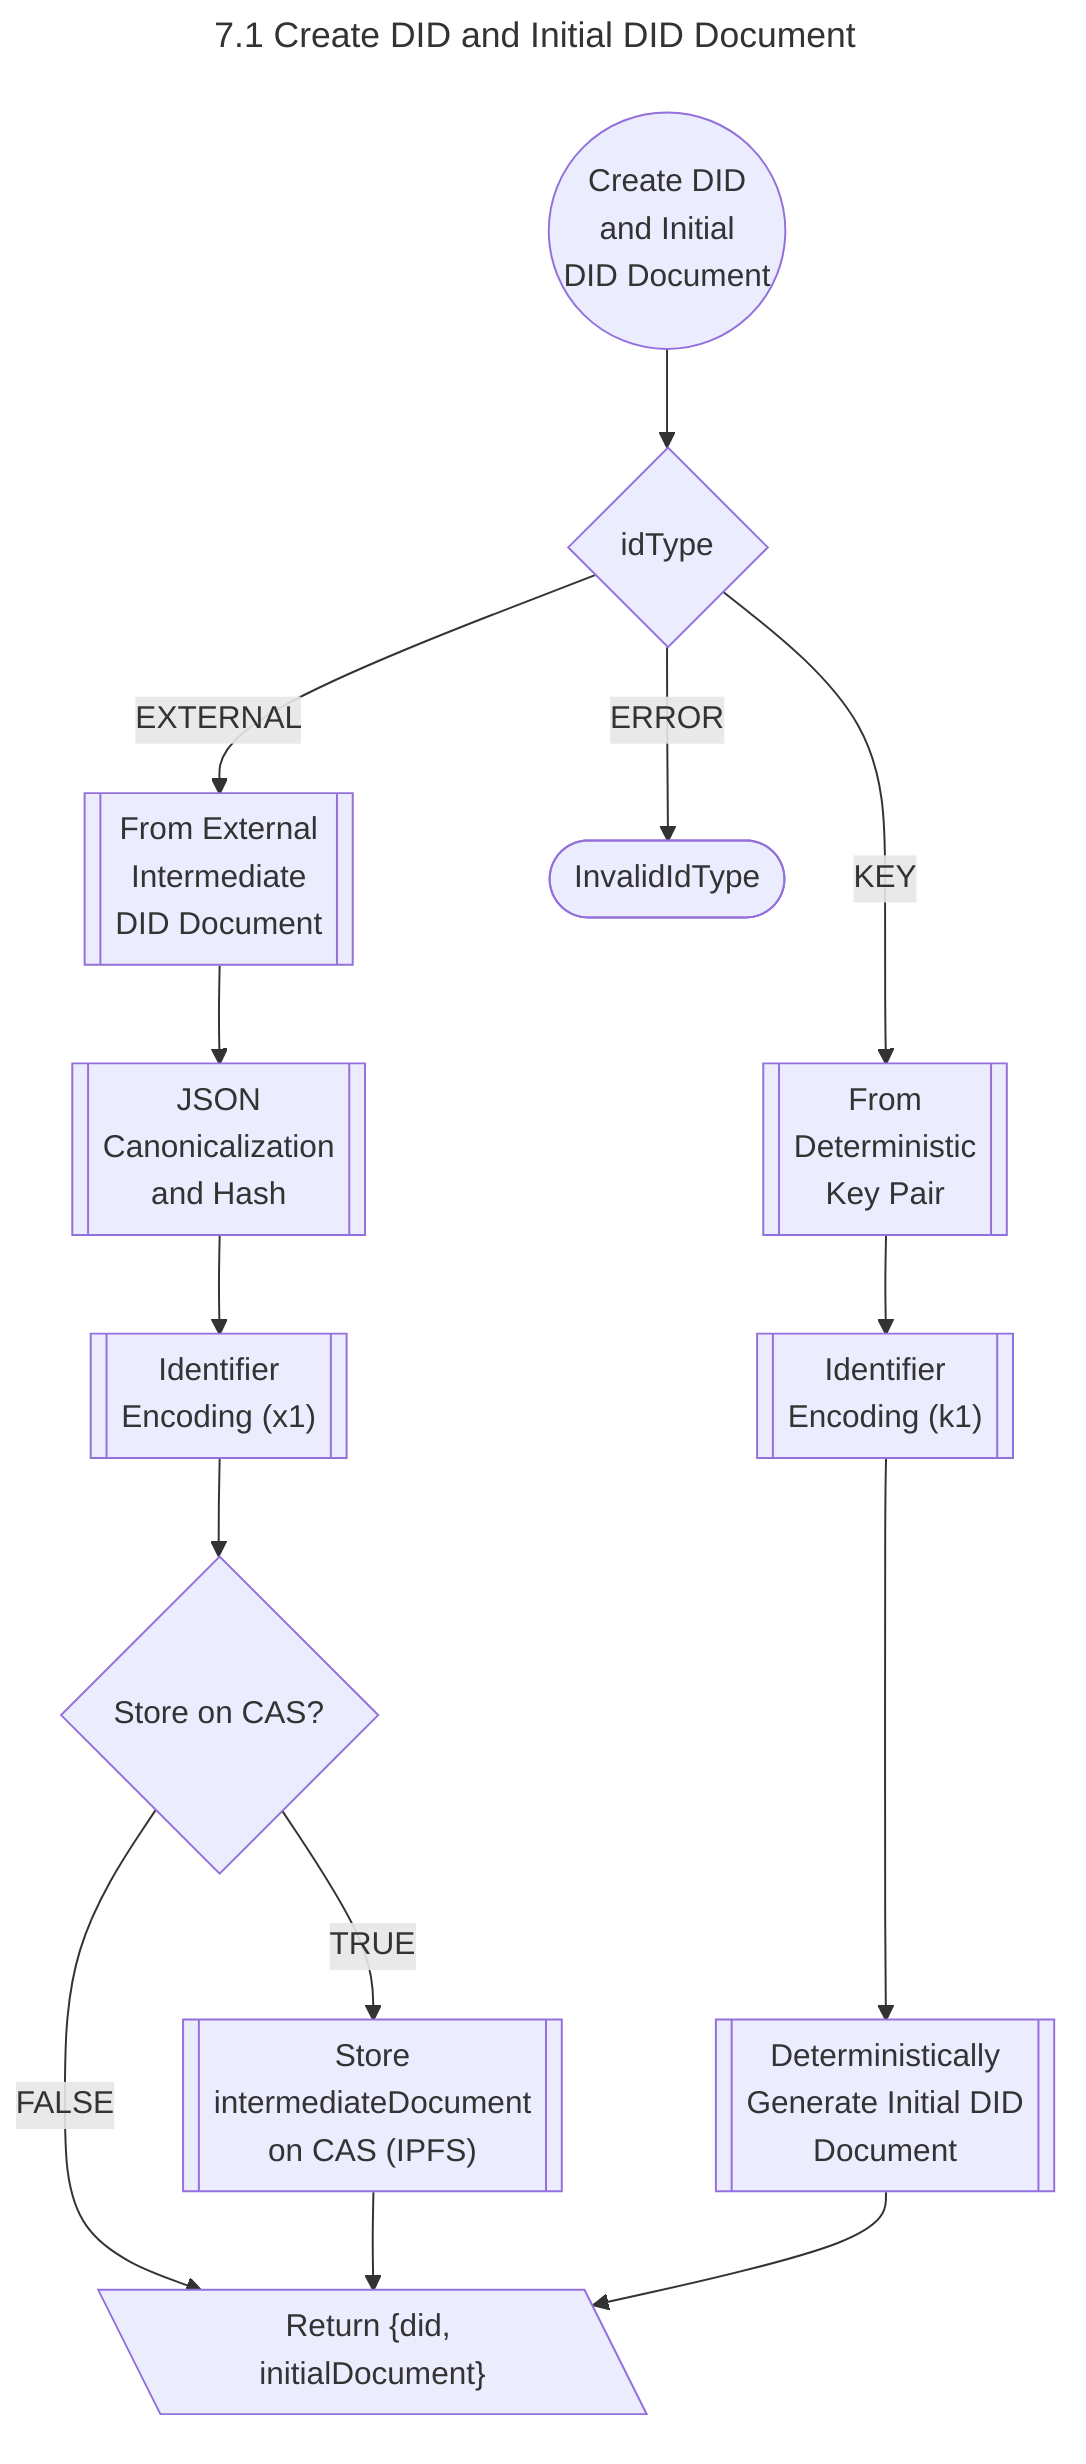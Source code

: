 ---
title: 7.1 Create DID and Initial DID Document
---

flowchart TD

    Start@{ shape: circle, label: "Create DID<br/>and Initial<br/>DID Document" } --> CheckIdType{ idType }
    
    %% Deterministic
    CheckIdType -->|KEY| Deterministic@{ shape: subproc, label: "From<br/>Deterministic<br/>Key Pair" }
    Deterministic --> IdentifierEncodingK1@{ shape: subproc, label: Identifier<br/>Encoding (k1) }
    IdentifierEncodingK1 ---> ResolveDeterministic@{ shape: subproc, label: "Deterministically<br/>Generate Initial DID<br/>Document" }

    %% External
    CheckIdType -->|EXTERNAL| External@{ shape: subproc, label: "From External<br/>Intermediate<br/>DID Document" }
    External --> JSONCanonicalizeHash@{ shape: subproc, label:  JSON<br/>Canonicalization<br/>and Hash }
    JSONCanonicalizeHash --> IdentifierEncodingX1@{ shape: subproc, label: Identifier<br/>Encoding (x1) }
    IdentifierEncodingX1 --> CheckStoreOnCAS{ Store on CAS? }
    CheckStoreOnCAS -->|TRUE| StoreOnCAS@{shape: subproc, label: Store<br/>intermediateDocument<br/>on CAS (IPFS)}
    CheckStoreOnCAS -->|FALSE| Return
    StoreOnCAS --> Return

    %% Error
    CheckIdType -->|ERROR| InvalidIdType@{ shape: stadium, label: "InvalidIdType" }
  
    %%   Return
    ResolveDeterministic --> Return@{ shape: lean-l, label: "Return {did, initialDocument}" }